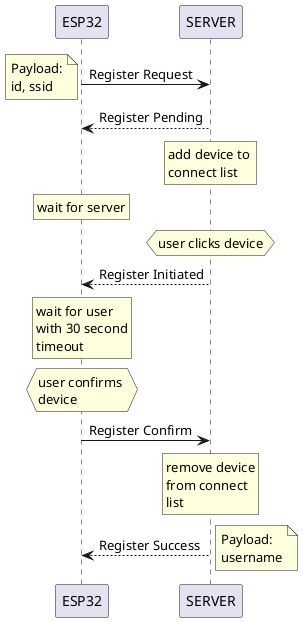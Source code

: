 @startuml Board_Registration_Sequence_Diagram
ESP32 -> SERVER: Register Request
note left 
Payload:
id, ssid
end note
SERVER --> ESP32: Register Pending
rnote over SERVER
add device to 
connect list
end rnote
rnote over ESP32: wait for server
hnote over SERVER: user clicks device
SERVER--> ESP32: Register Initiated
rnote over ESP32
wait for user
with 30 second
timeout
end rnote
hnote over ESP32
user confirms 
device
end hnote
ESP32-> SERVER: Register Confirm
rnote over SERVER
remove device
from connect
list
end rnote
SERVER -->ESP32: Register Success
note right 
Payload:
username
end note
@enduml